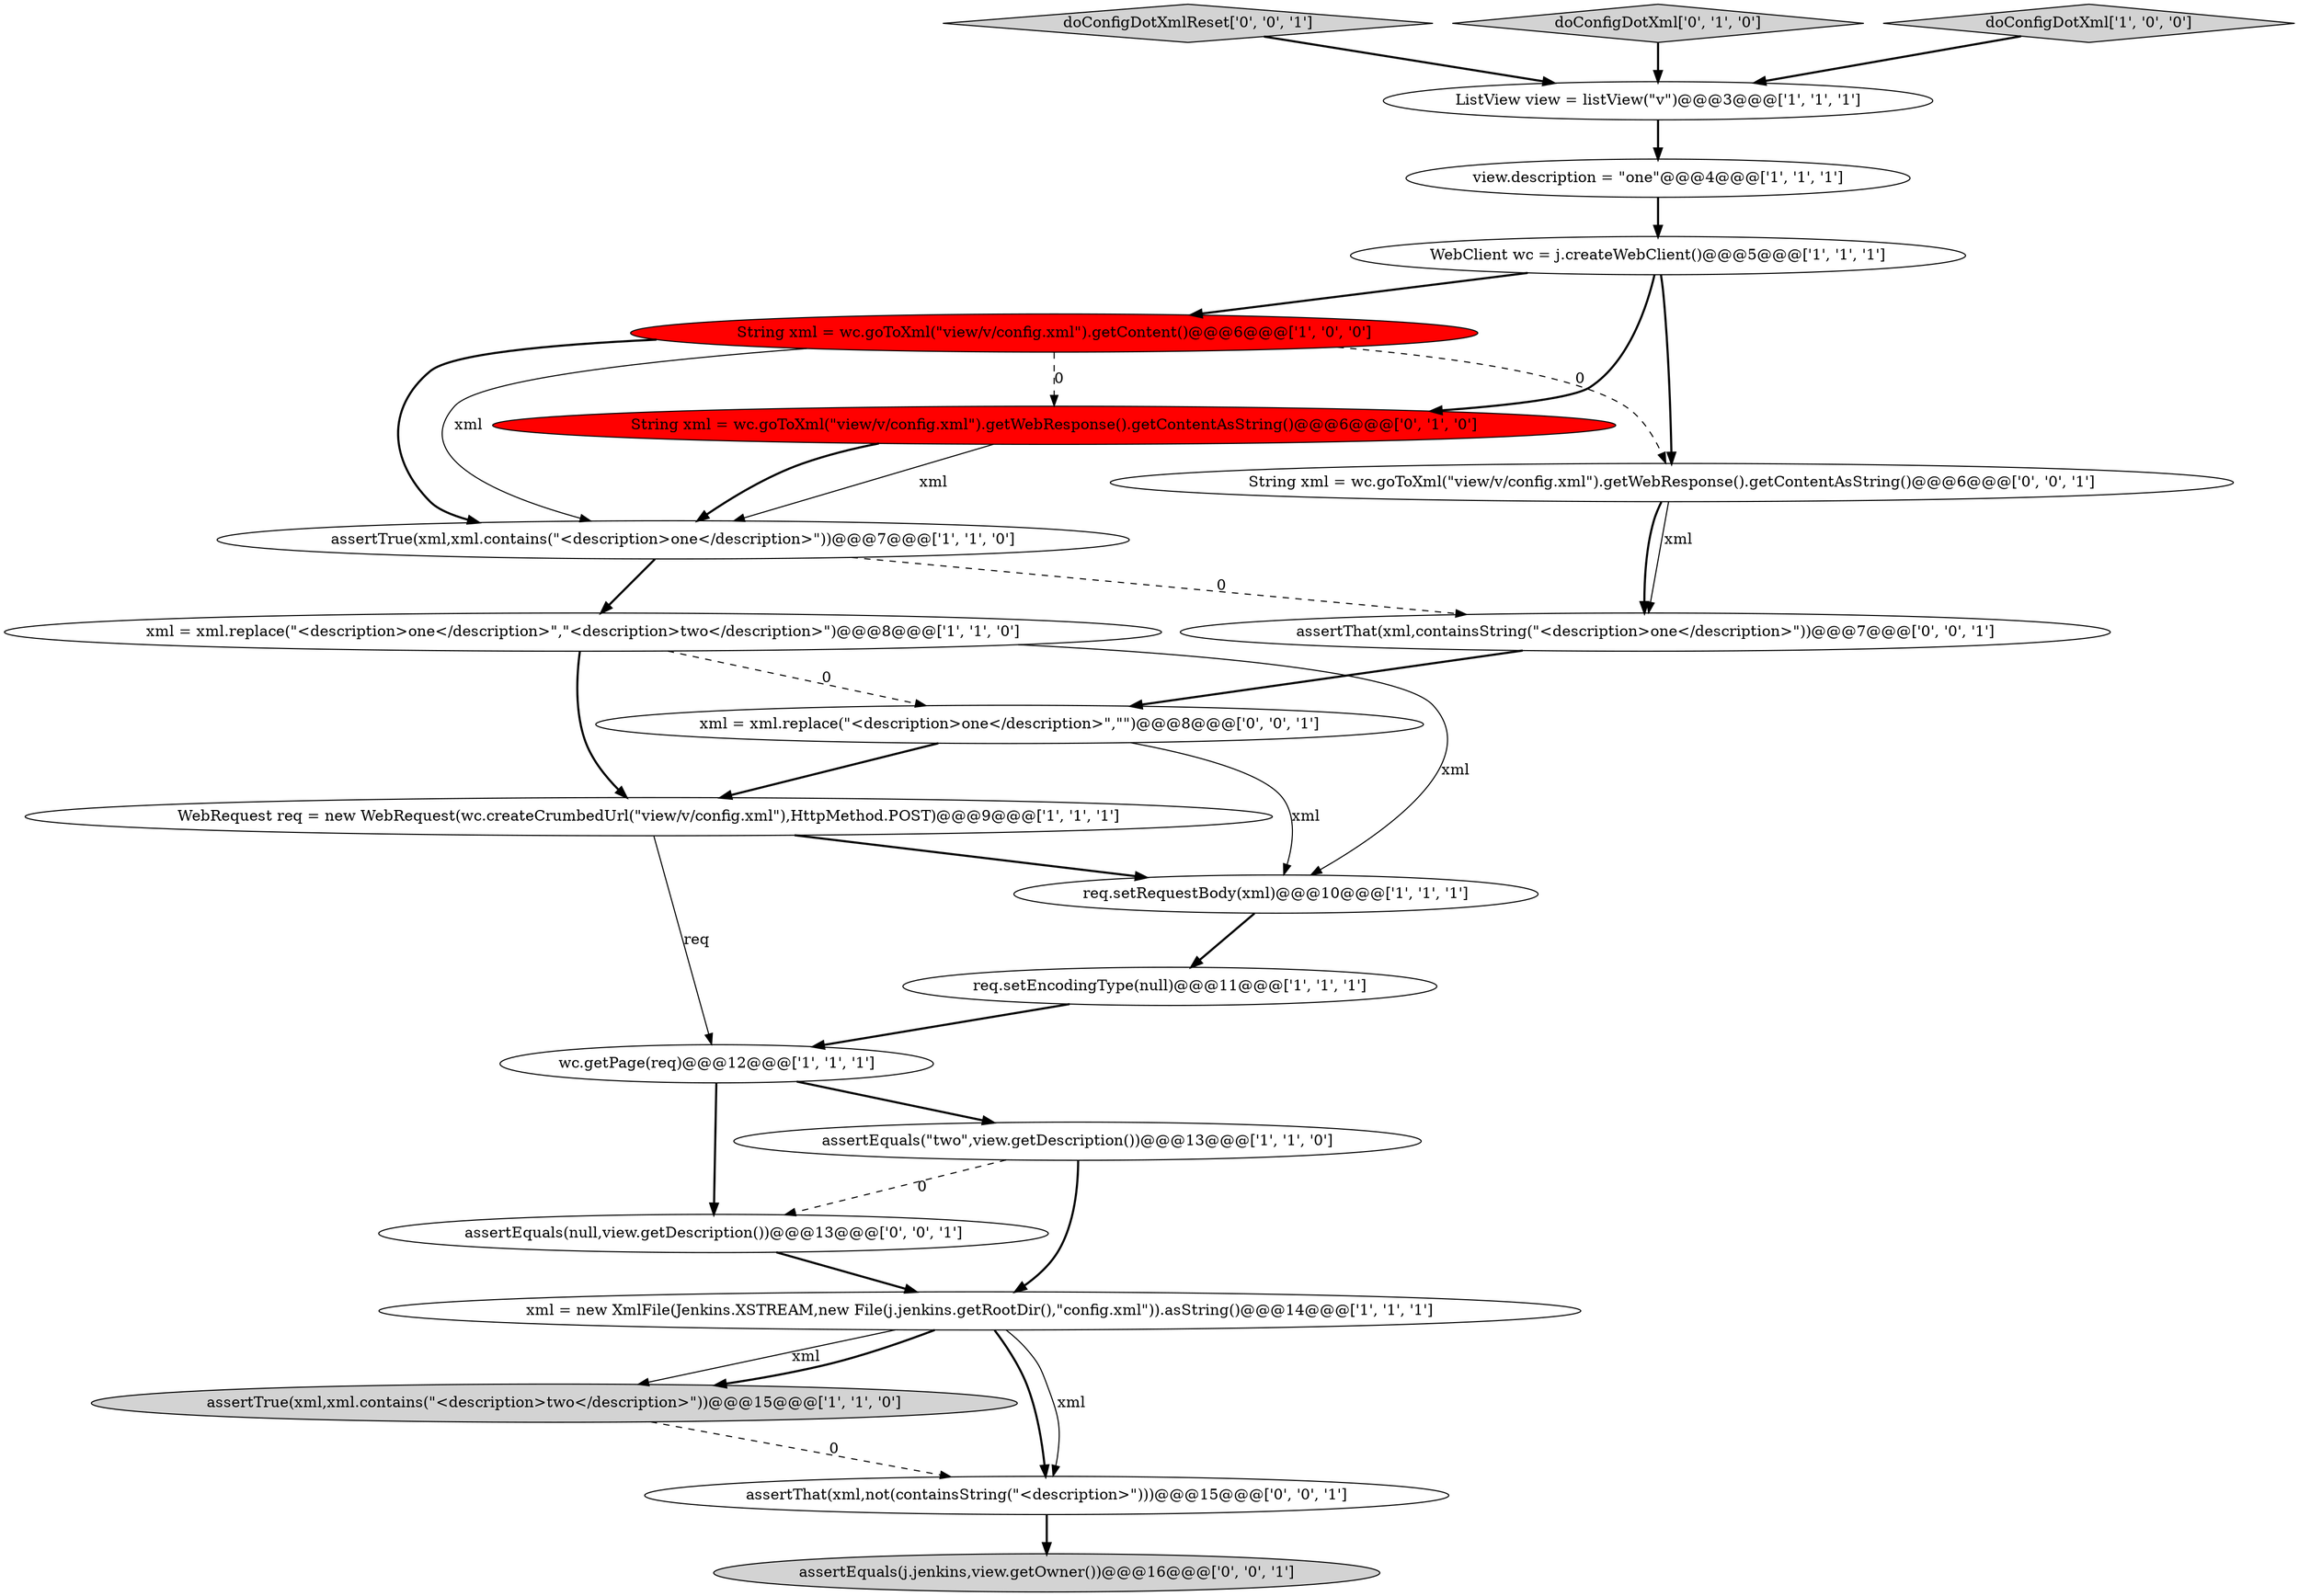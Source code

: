 digraph {
0 [style = filled, label = "String xml = wc.goToXml(\"view/v/config.xml\").getContent()@@@6@@@['1', '0', '0']", fillcolor = red, shape = ellipse image = "AAA1AAABBB1BBB"];
18 [style = filled, label = "assertEquals(null,view.getDescription())@@@13@@@['0', '0', '1']", fillcolor = white, shape = ellipse image = "AAA0AAABBB3BBB"];
1 [style = filled, label = "wc.getPage(req)@@@12@@@['1', '1', '1']", fillcolor = white, shape = ellipse image = "AAA0AAABBB1BBB"];
19 [style = filled, label = "assertThat(xml,not(containsString(\"<description>\")))@@@15@@@['0', '0', '1']", fillcolor = white, shape = ellipse image = "AAA0AAABBB3BBB"];
20 [style = filled, label = "doConfigDotXmlReset['0', '0', '1']", fillcolor = lightgray, shape = diamond image = "AAA0AAABBB3BBB"];
14 [style = filled, label = "doConfigDotXml['0', '1', '0']", fillcolor = lightgray, shape = diamond image = "AAA0AAABBB2BBB"];
8 [style = filled, label = "assertTrue(xml,xml.contains(\"<description>two</description>\"))@@@15@@@['1', '1', '0']", fillcolor = lightgray, shape = ellipse image = "AAA0AAABBB1BBB"];
4 [style = filled, label = "ListView view = listView(\"v\")@@@3@@@['1', '1', '1']", fillcolor = white, shape = ellipse image = "AAA0AAABBB1BBB"];
10 [style = filled, label = "req.setEncodingType(null)@@@11@@@['1', '1', '1']", fillcolor = white, shape = ellipse image = "AAA0AAABBB1BBB"];
3 [style = filled, label = "doConfigDotXml['1', '0', '0']", fillcolor = lightgray, shape = diamond image = "AAA0AAABBB1BBB"];
11 [style = filled, label = "xml = xml.replace(\"<description>one</description>\",\"<description>two</description>\")@@@8@@@['1', '1', '0']", fillcolor = white, shape = ellipse image = "AAA0AAABBB1BBB"];
6 [style = filled, label = "xml = new XmlFile(Jenkins.XSTREAM,new File(j.jenkins.getRootDir(),\"config.xml\")).asString()@@@14@@@['1', '1', '1']", fillcolor = white, shape = ellipse image = "AAA0AAABBB1BBB"];
7 [style = filled, label = "view.description = \"one\"@@@4@@@['1', '1', '1']", fillcolor = white, shape = ellipse image = "AAA0AAABBB1BBB"];
12 [style = filled, label = "assertTrue(xml,xml.contains(\"<description>one</description>\"))@@@7@@@['1', '1', '0']", fillcolor = white, shape = ellipse image = "AAA0AAABBB1BBB"];
17 [style = filled, label = "xml = xml.replace(\"<description>one</description>\",\"\")@@@8@@@['0', '0', '1']", fillcolor = white, shape = ellipse image = "AAA0AAABBB3BBB"];
15 [style = filled, label = "String xml = wc.goToXml(\"view/v/config.xml\").getWebResponse().getContentAsString()@@@6@@@['0', '1', '0']", fillcolor = red, shape = ellipse image = "AAA1AAABBB2BBB"];
5 [style = filled, label = "WebClient wc = j.createWebClient()@@@5@@@['1', '1', '1']", fillcolor = white, shape = ellipse image = "AAA0AAABBB1BBB"];
9 [style = filled, label = "WebRequest req = new WebRequest(wc.createCrumbedUrl(\"view/v/config.xml\"),HttpMethod.POST)@@@9@@@['1', '1', '1']", fillcolor = white, shape = ellipse image = "AAA0AAABBB1BBB"];
21 [style = filled, label = "assertThat(xml,containsString(\"<description>one</description>\"))@@@7@@@['0', '0', '1']", fillcolor = white, shape = ellipse image = "AAA0AAABBB3BBB"];
2 [style = filled, label = "assertEquals(\"two\",view.getDescription())@@@13@@@['1', '1', '0']", fillcolor = white, shape = ellipse image = "AAA0AAABBB1BBB"];
16 [style = filled, label = "String xml = wc.goToXml(\"view/v/config.xml\").getWebResponse().getContentAsString()@@@6@@@['0', '0', '1']", fillcolor = white, shape = ellipse image = "AAA0AAABBB3BBB"];
13 [style = filled, label = "req.setRequestBody(xml)@@@10@@@['1', '1', '1']", fillcolor = white, shape = ellipse image = "AAA0AAABBB1BBB"];
22 [style = filled, label = "assertEquals(j.jenkins,view.getOwner())@@@16@@@['0', '0', '1']", fillcolor = lightgray, shape = ellipse image = "AAA0AAABBB3BBB"];
13->10 [style = bold, label=""];
17->13 [style = solid, label="xml"];
8->19 [style = dashed, label="0"];
16->21 [style = solid, label="xml"];
2->6 [style = bold, label=""];
17->9 [style = bold, label=""];
0->12 [style = bold, label=""];
12->11 [style = bold, label=""];
0->16 [style = dashed, label="0"];
0->15 [style = dashed, label="0"];
5->15 [style = bold, label=""];
1->18 [style = bold, label=""];
6->19 [style = bold, label=""];
11->17 [style = dashed, label="0"];
11->9 [style = bold, label=""];
15->12 [style = solid, label="xml"];
3->4 [style = bold, label=""];
12->21 [style = dashed, label="0"];
4->7 [style = bold, label=""];
20->4 [style = bold, label=""];
5->16 [style = bold, label=""];
11->13 [style = solid, label="xml"];
9->1 [style = solid, label="req"];
7->5 [style = bold, label=""];
6->8 [style = solid, label="xml"];
5->0 [style = bold, label=""];
18->6 [style = bold, label=""];
0->12 [style = solid, label="xml"];
16->21 [style = bold, label=""];
6->8 [style = bold, label=""];
6->19 [style = solid, label="xml"];
2->18 [style = dashed, label="0"];
9->13 [style = bold, label=""];
1->2 [style = bold, label=""];
15->12 [style = bold, label=""];
10->1 [style = bold, label=""];
19->22 [style = bold, label=""];
21->17 [style = bold, label=""];
14->4 [style = bold, label=""];
}

